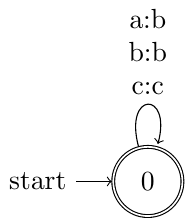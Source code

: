 \documentclass[tikz]{standalone}
\usetikzlibrary{arrows, automata, calc, positioning}
\begin{document}
\begin{tikzpicture}
    \node[state, initial, accepting] (0) at (0,0) {0};

    \path[->]
        (0) edge [loop above] node [above,align=center] {a:b\\b:b\\c:c} (0);
\end{tikzpicture}
\end{document}
